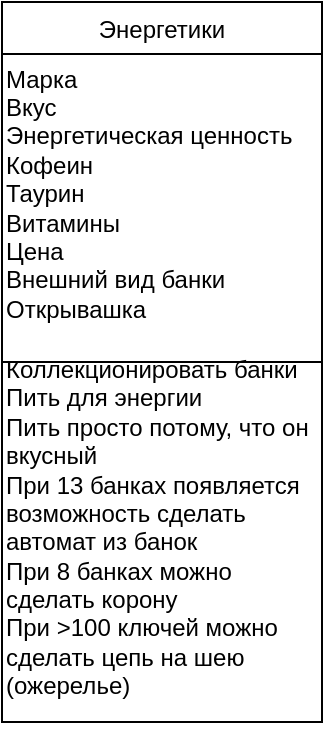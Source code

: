 <mxfile version="15.5.9" type="github">
  <diagram id="C5RBs43oDa-KdzZeNtuy" name="Page-1">
    <mxGraphModel dx="810" dy="437" grid="1" gridSize="10" guides="1" tooltips="1" connect="1" arrows="1" fold="1" page="1" pageScale="1" pageWidth="827" pageHeight="1169" math="0" shadow="0">
      <root>
        <mxCell id="WIyWlLk6GJQsqaUBKTNV-0" />
        <mxCell id="WIyWlLk6GJQsqaUBKTNV-1" parent="WIyWlLk6GJQsqaUBKTNV-0" />
        <mxCell id="zkfFHV4jXpPFQw0GAbJ--17" value="Энергетики" style="swimlane;fontStyle=0;align=center;verticalAlign=top;childLayout=stackLayout;horizontal=1;startSize=26;horizontalStack=0;resizeParent=1;resizeLast=0;collapsible=1;marginBottom=0;rounded=0;shadow=0;strokeWidth=1;" parent="WIyWlLk6GJQsqaUBKTNV-1" vertex="1">
          <mxGeometry x="280" y="570" width="160" height="360" as="geometry">
            <mxRectangle x="550" y="140" width="160" height="26" as="alternateBounds" />
          </mxGeometry>
        </mxCell>
        <mxCell id="570bbLZpeUChZeXISY6o-0" value="&lt;div&gt;Марка&lt;/div&gt;&lt;div&gt;Вкус&lt;/div&gt;&lt;div&gt;Энергетическая ценность&lt;/div&gt;&lt;div&gt;Кофеин&lt;/div&gt;&lt;div&gt;Таурин&lt;/div&gt;&lt;div&gt;Витамины&lt;/div&gt;&lt;div&gt;Цена&lt;/div&gt;&lt;div&gt;Внешний вид банки&lt;/div&gt;&lt;div&gt;Открывашка&lt;/div&gt;&lt;div&gt;&lt;br&gt;&lt;/div&gt;" style="text;html=1;strokeColor=none;fillColor=none;align=left;verticalAlign=middle;whiteSpace=wrap;rounded=0;" vertex="1" parent="zkfFHV4jXpPFQw0GAbJ--17">
          <mxGeometry y="26" width="160" height="154" as="geometry" />
        </mxCell>
        <mxCell id="570bbLZpeUChZeXISY6o-3" value="" style="endArrow=none;html=1;rounded=0;entryX=1;entryY=1;entryDx=0;entryDy=0;exitX=0;exitY=1;exitDx=0;exitDy=0;" edge="1" parent="zkfFHV4jXpPFQw0GAbJ--17" source="570bbLZpeUChZeXISY6o-0" target="570bbLZpeUChZeXISY6o-0">
          <mxGeometry width="50" height="50" relative="1" as="geometry">
            <mxPoint x="80" y="370" as="sourcePoint" />
            <mxPoint x="130" y="320" as="targetPoint" />
          </mxGeometry>
        </mxCell>
        <mxCell id="570bbLZpeUChZeXISY6o-4" value="&lt;div&gt;Коллекционировать банки&lt;/div&gt;&lt;div&gt;Пить для энергии&lt;/div&gt;&lt;div&gt;Пить просто потому, что он вкусный&lt;/div&gt;&lt;div&gt;При 13 банках появляется возможность сделать автомат из банок&lt;/div&gt;&lt;div&gt;При 8 банках можно сделать корону&lt;/div&gt;&lt;div&gt;При &amp;gt;100 ключей можно сделать цепь на шею (ожерелье)&lt;/div&gt;&lt;div&gt;&lt;br&gt;&lt;/div&gt;" style="text;html=1;strokeColor=none;fillColor=none;align=left;verticalAlign=middle;whiteSpace=wrap;rounded=0;" vertex="1" parent="zkfFHV4jXpPFQw0GAbJ--17">
          <mxGeometry y="180" width="160" height="180" as="geometry" />
        </mxCell>
      </root>
    </mxGraphModel>
  </diagram>
</mxfile>
